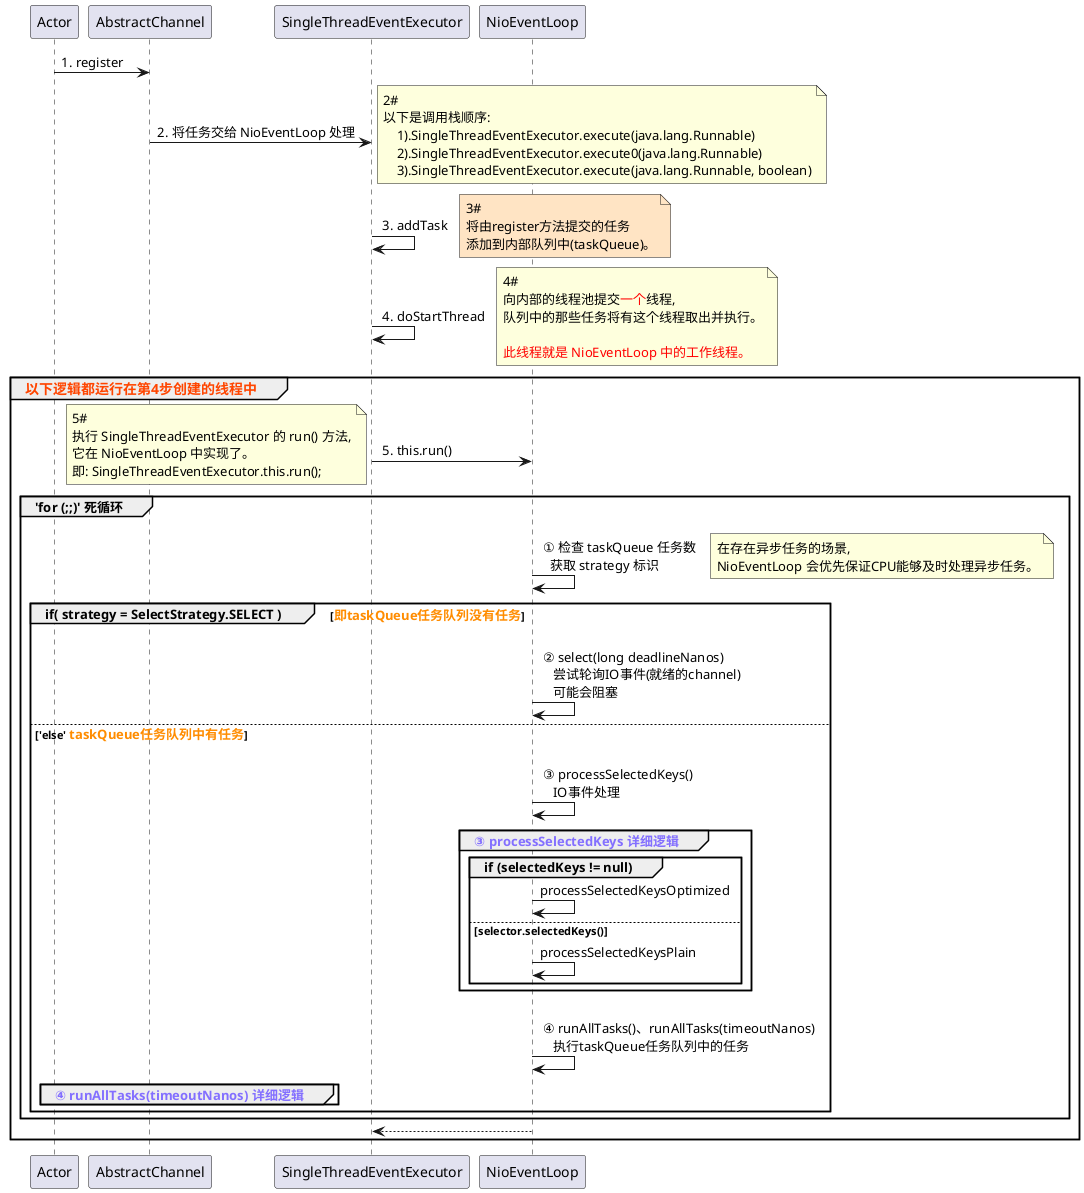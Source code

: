 '①②③④⑤⑥⑦⑧⑨⑩⑪⑫⑬⑭⑮⑯⑰⑱⑲⑳
@startuml participant

Actor -> AbstractChannel: 1. register

AbstractChannel -> SingleThreadEventExecutor: 2. 将任务交给 NioEventLoop 处理
note right
2#
以下是调用栈顺序:
    1).SingleThreadEventExecutor.execute(java.lang.Runnable)
    2).SingleThreadEventExecutor.execute0(java.lang.Runnable)
    3).SingleThreadEventExecutor.execute(java.lang.Runnable, boolean)
end note

SingleThreadEventExecutor -> SingleThreadEventExecutor: \n 3. addTask
note right #FFE4C4
3#
将由register方法提交的任务
添加到内部队列中(taskQueue)。
end note

SingleThreadEventExecutor -> SingleThreadEventExecutor: \n 4. doStartThread
note right
4#
向内部的线程池提交<color:#FF0000>一个</color>线程,
队列中的那些任务将有这个线程取出并执行。

<color:#FF0000>此线程就是 NioEventLoop 中的工作线程。</color>
end note

group <size:14><color:#FF4500>以下逻辑都运行在第4步创建的线程中</color></size>

SingleThreadEventExecutor -> NioEventLoop: \n 5. this.run()
note left
5#
执行 SingleThreadEventExecutor 的 run() 方法,
它在 NioEventLoop 中实现了。
即: SingleThreadEventExecutor.this.run();
end note

' ----- 分割线 -----
group 'for (;;)' 死循环
    NioEventLoop -> NioEventLoop: \n ① 检查 taskQueue 任务数 \n   获取 strategy 标识
    note right
    在存在异步任务的场景,
    NioEventLoop 会优先保证CPU能够及时处理异步任务。
    end note

    group if( strategy = SelectStrategy.SELECT ) [<size:13><color:#FF8C00>即taskQueue任务队列没有任务</color></size>]
        NioEventLoop -> NioEventLoop: \n ② select(long deadlineNanos) \n    尝试轮询IO事件(就绪的channel) \n    可能会阻塞
    else 'else' <size:13><color:#FF8C00>taskQueue任务队列中有任务</color></size>

        NioEventLoop -> NioEventLoop: \n ③ processSelectedKeys() \n    IO事件处理
        group <color:#836FFF>③ processSelectedKeys 详细逻辑</color>

            group if (selectedKeys != null)
                NioEventLoop -> NioEventLoop: processSelectedKeysOptimized
            else selector.selectedKeys()
                NioEventLoop -> NioEventLoop: processSelectedKeysPlain
            end

        end

        NioEventLoop -> NioEventLoop: \n ④ runAllTasks()、runAllTasks(timeoutNanos) \n    执行taskQueue任务队列中的任务
        group <color:#836FFF>④ runAllTasks(timeoutNanos) 详细逻辑</color>
        end
    end
end
' ----- 分割线 -----


SingleThreadEventExecutor <-- NioEventLoop
end
@enduml